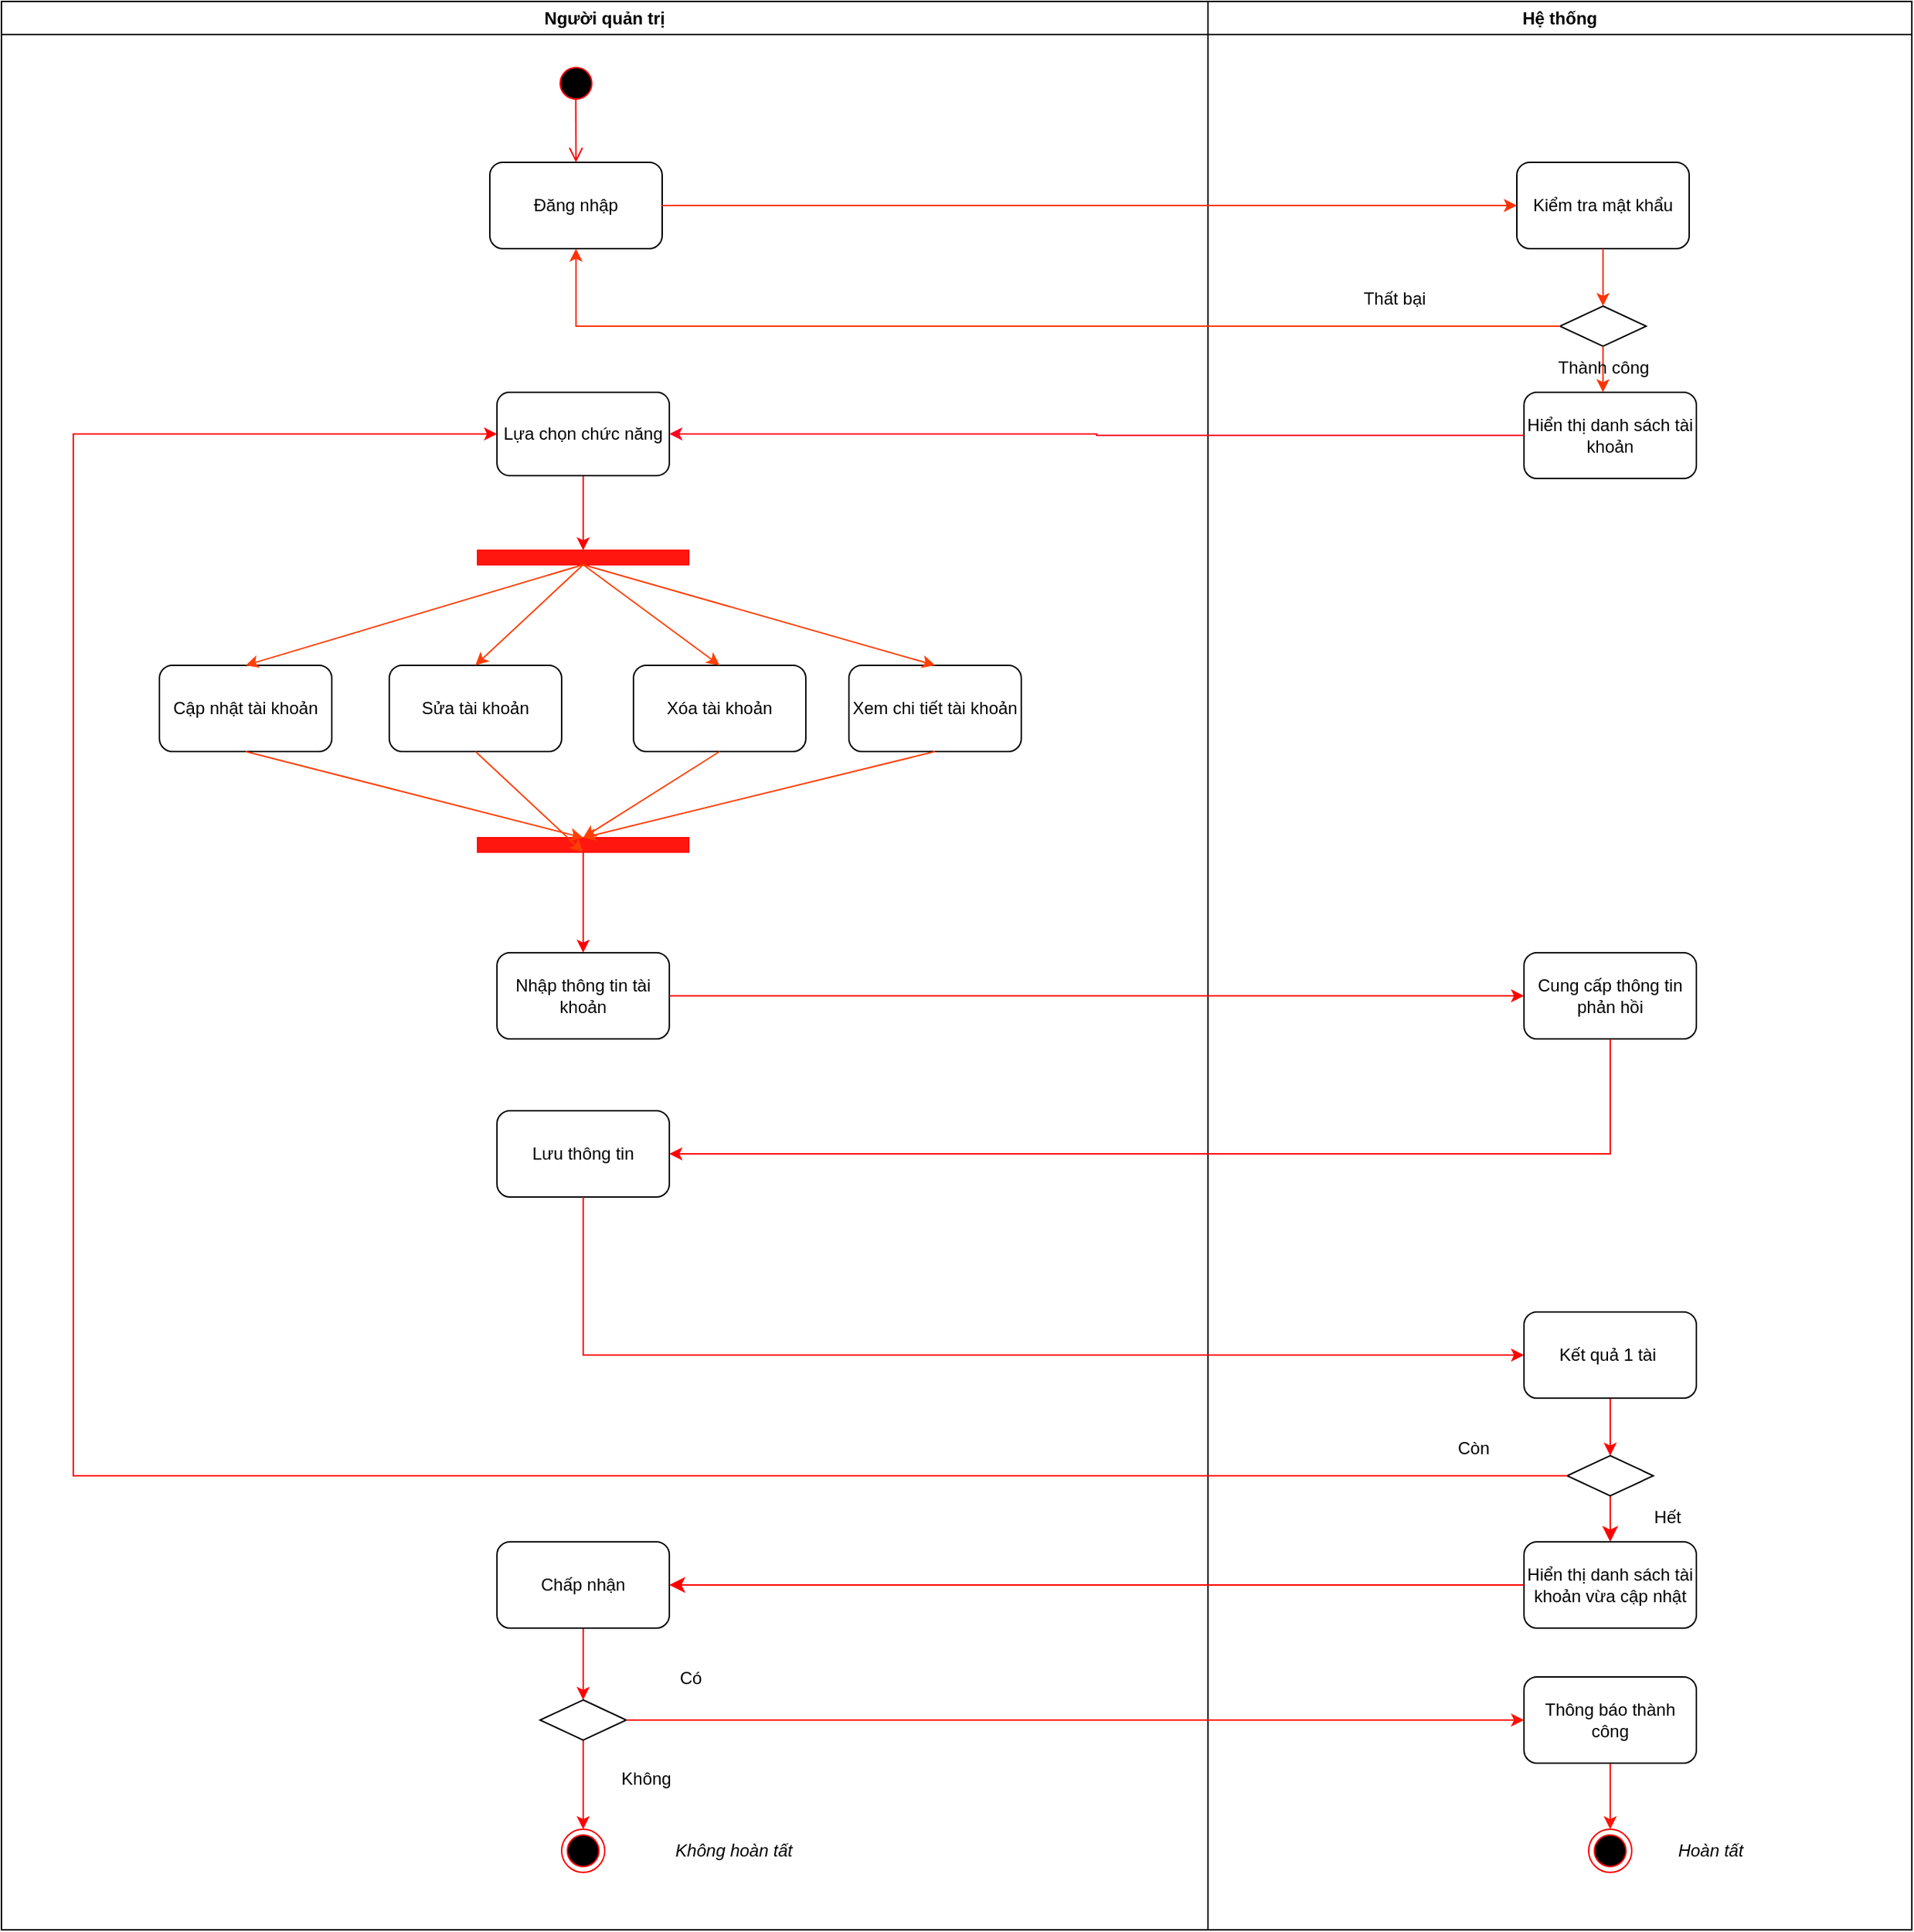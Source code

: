 <mxfile version="24.8.4">
  <diagram name="Page-1" id="e7e014a7-5840-1c2e-5031-d8a46d1fe8dd">
    <mxGraphModel dx="2452" dy="1520" grid="1" gridSize="10" guides="1" tooltips="1" connect="1" arrows="1" fold="1" page="1" pageScale="1" pageWidth="1169" pageHeight="826" background="none" math="0" shadow="0">
      <root>
        <mxCell id="0" />
        <mxCell id="1" parent="0" />
        <mxCell id="Qxw2lgqlcIB9Uphx4dC0-41" value="Người quản trị" style="swimlane;whiteSpace=wrap" vertex="1" parent="1">
          <mxGeometry x="-80" y="128" width="840" height="1342" as="geometry" />
        </mxCell>
        <mxCell id="Qxw2lgqlcIB9Uphx4dC0-42" value="" style="ellipse;shape=startState;fillColor=#000000;strokeColor=#ff0000;" vertex="1" parent="Qxw2lgqlcIB9Uphx4dC0-41">
          <mxGeometry x="385" y="42" width="30" height="30" as="geometry" />
        </mxCell>
        <mxCell id="Qxw2lgqlcIB9Uphx4dC0-43" value="Đăng nhập" style="rounded=1;whiteSpace=wrap;html=1;" vertex="1" parent="Qxw2lgqlcIB9Uphx4dC0-41">
          <mxGeometry x="339.997" y="112" width="120" height="60" as="geometry" />
        </mxCell>
        <mxCell id="Qxw2lgqlcIB9Uphx4dC0-44" value="" style="edgeStyle=elbowEdgeStyle;elbow=horizontal;verticalAlign=bottom;endArrow=open;endSize=8;strokeColor=#FF0000;endFill=1;rounded=0;exitX=0.562;exitY=0.836;exitDx=0;exitDy=0;exitPerimeter=0;" edge="1" parent="Qxw2lgqlcIB9Uphx4dC0-41">
          <mxGeometry x="100" y="40" as="geometry">
            <mxPoint x="399.97" y="112" as="targetPoint" />
            <mxPoint x="399.83" y="67.08" as="sourcePoint" />
          </mxGeometry>
        </mxCell>
        <mxCell id="Qxw2lgqlcIB9Uphx4dC0-45" value="" style="edgeStyle=orthogonalEdgeStyle;rounded=0;orthogonalLoop=1;jettySize=auto;html=1;strokeColor=#FF0000;fillColor=#FF2605;" edge="1" parent="Qxw2lgqlcIB9Uphx4dC0-41" source="Qxw2lgqlcIB9Uphx4dC0-46" target="Qxw2lgqlcIB9Uphx4dC0-47">
          <mxGeometry relative="1" as="geometry" />
        </mxCell>
        <mxCell id="Qxw2lgqlcIB9Uphx4dC0-46" value="Lựa chọn chức năng" style="rounded=1;whiteSpace=wrap;html=1;" vertex="1" parent="Qxw2lgqlcIB9Uphx4dC0-41">
          <mxGeometry x="345" y="272" width="120" height="58" as="geometry" />
        </mxCell>
        <mxCell id="Qxw2lgqlcIB9Uphx4dC0-47" value="" style="whiteSpace=wrap;html=1;rounded=0;shadow=0;comic=0;labelBackgroundColor=none;strokeWidth=1;fillColor=#FF170F;fontFamily=Verdana;fontSize=12;align=center;rotation=0;strokeColor=#FF0800;" vertex="1" parent="Qxw2lgqlcIB9Uphx4dC0-41">
          <mxGeometry x="331.5" y="382" width="147" height="10" as="geometry" />
        </mxCell>
        <mxCell id="Qxw2lgqlcIB9Uphx4dC0-48" value="Cập nhật tài khoản" style="rounded=1;whiteSpace=wrap;html=1;" vertex="1" parent="Qxw2lgqlcIB9Uphx4dC0-41">
          <mxGeometry x="110" y="462" width="120" height="60" as="geometry" />
        </mxCell>
        <mxCell id="Qxw2lgqlcIB9Uphx4dC0-49" value="Sửa tài khoản" style="rounded=1;whiteSpace=wrap;html=1;" vertex="1" parent="Qxw2lgqlcIB9Uphx4dC0-41">
          <mxGeometry x="270" y="462" width="120" height="60" as="geometry" />
        </mxCell>
        <mxCell id="Qxw2lgqlcIB9Uphx4dC0-50" value="Xóa tài khoản" style="rounded=1;whiteSpace=wrap;html=1;" vertex="1" parent="Qxw2lgqlcIB9Uphx4dC0-41">
          <mxGeometry x="440" y="462" width="120" height="60" as="geometry" />
        </mxCell>
        <mxCell id="Qxw2lgqlcIB9Uphx4dC0-51" value="Xem chi tiết tài khoản" style="rounded=1;whiteSpace=wrap;html=1;" vertex="1" parent="Qxw2lgqlcIB9Uphx4dC0-41">
          <mxGeometry x="590" y="462" width="120" height="60" as="geometry" />
        </mxCell>
        <mxCell id="Qxw2lgqlcIB9Uphx4dC0-52" value="" style="edgeStyle=orthogonalEdgeStyle;rounded=0;orthogonalLoop=1;jettySize=auto;html=1;strokeColor=#FF0000;fillColor=#FF2605;" edge="1" parent="Qxw2lgqlcIB9Uphx4dC0-41" source="Qxw2lgqlcIB9Uphx4dC0-53" target="Qxw2lgqlcIB9Uphx4dC0-54">
          <mxGeometry relative="1" as="geometry" />
        </mxCell>
        <mxCell id="Qxw2lgqlcIB9Uphx4dC0-53" value="" style="whiteSpace=wrap;html=1;rounded=0;shadow=0;comic=0;labelBackgroundColor=none;strokeWidth=1;fillColor=#FF170F;fontFamily=Verdana;fontSize=12;align=center;rotation=0;strokeColor=#FF0800;" vertex="1" parent="Qxw2lgqlcIB9Uphx4dC0-41">
          <mxGeometry x="331.5" y="582" width="147" height="10" as="geometry" />
        </mxCell>
        <mxCell id="Qxw2lgqlcIB9Uphx4dC0-54" value="Nhập thông tin tài khoản" style="rounded=1;whiteSpace=wrap;html=1;" vertex="1" parent="Qxw2lgqlcIB9Uphx4dC0-41">
          <mxGeometry x="345" y="662" width="120" height="60" as="geometry" />
        </mxCell>
        <mxCell id="Qxw2lgqlcIB9Uphx4dC0-55" value="Lưu thông tin" style="rounded=1;whiteSpace=wrap;html=1;" vertex="1" parent="Qxw2lgqlcIB9Uphx4dC0-41">
          <mxGeometry x="345" y="772" width="120" height="60" as="geometry" />
        </mxCell>
        <mxCell id="Qxw2lgqlcIB9Uphx4dC0-56" value="" style="edgeStyle=orthogonalEdgeStyle;rounded=0;orthogonalLoop=1;jettySize=auto;html=1;strokeColor=#FF0000;fillColor=#FF0000;" edge="1" parent="Qxw2lgqlcIB9Uphx4dC0-41" source="Qxw2lgqlcIB9Uphx4dC0-57" target="Qxw2lgqlcIB9Uphx4dC0-59">
          <mxGeometry relative="1" as="geometry" />
        </mxCell>
        <mxCell id="Qxw2lgqlcIB9Uphx4dC0-57" value="Chấp nhận" style="rounded=1;whiteSpace=wrap;html=1;" vertex="1" parent="Qxw2lgqlcIB9Uphx4dC0-41">
          <mxGeometry x="345" y="1072" width="120" height="60" as="geometry" />
        </mxCell>
        <mxCell id="Qxw2lgqlcIB9Uphx4dC0-58" value="" style="edgeStyle=orthogonalEdgeStyle;rounded=0;orthogonalLoop=1;jettySize=auto;html=1;strokeColor=#FF0000;fillColor=#FF0000;" edge="1" parent="Qxw2lgqlcIB9Uphx4dC0-41" source="Qxw2lgqlcIB9Uphx4dC0-59" target="Qxw2lgqlcIB9Uphx4dC0-60">
          <mxGeometry relative="1" as="geometry" />
        </mxCell>
        <mxCell id="Qxw2lgqlcIB9Uphx4dC0-59" value="" style="rhombus;whiteSpace=wrap;html=1;" vertex="1" parent="Qxw2lgqlcIB9Uphx4dC0-41">
          <mxGeometry x="375" y="1182" width="60" height="28" as="geometry" />
        </mxCell>
        <mxCell id="Qxw2lgqlcIB9Uphx4dC0-60" value="" style="ellipse;html=1;shape=endState;fillColor=#000000;strokeColor=#ff0000;" vertex="1" parent="Qxw2lgqlcIB9Uphx4dC0-41">
          <mxGeometry x="390" y="1272" width="30" height="30" as="geometry" />
        </mxCell>
        <mxCell id="Qxw2lgqlcIB9Uphx4dC0-61" value="" style="endArrow=classic;html=1;rounded=0;exitX=0.5;exitY=1;exitDx=0;exitDy=0;entryX=0.5;entryY=0;entryDx=0;entryDy=0;fillColor=#FF0505;strokeColor=#FF3F05;" edge="1" parent="Qxw2lgqlcIB9Uphx4dC0-41" source="Qxw2lgqlcIB9Uphx4dC0-47" target="Qxw2lgqlcIB9Uphx4dC0-48">
          <mxGeometry width="50" height="50" relative="1" as="geometry">
            <mxPoint x="405" y="398" as="sourcePoint" />
            <mxPoint x="160" y="462" as="targetPoint" />
          </mxGeometry>
        </mxCell>
        <mxCell id="Qxw2lgqlcIB9Uphx4dC0-62" value="" style="endArrow=classic;html=1;rounded=0;exitX=0.5;exitY=1;exitDx=0;exitDy=0;entryX=0.5;entryY=0;entryDx=0;entryDy=0;fillColor=#FF0505;strokeColor=#FF3F05;" edge="1" parent="Qxw2lgqlcIB9Uphx4dC0-41" source="Qxw2lgqlcIB9Uphx4dC0-47" target="Qxw2lgqlcIB9Uphx4dC0-49">
          <mxGeometry width="50" height="50" relative="1" as="geometry">
            <mxPoint x="470" y="372" as="sourcePoint" />
            <mxPoint x="225" y="436" as="targetPoint" />
          </mxGeometry>
        </mxCell>
        <mxCell id="Qxw2lgqlcIB9Uphx4dC0-63" value="" style="endArrow=classic;html=1;rounded=0;exitX=0.5;exitY=1;exitDx=0;exitDy=0;entryX=0.5;entryY=0;entryDx=0;entryDy=0;fillColor=#FF0505;strokeColor=#FF3F05;" edge="1" parent="Qxw2lgqlcIB9Uphx4dC0-41" source="Qxw2lgqlcIB9Uphx4dC0-47" target="Qxw2lgqlcIB9Uphx4dC0-51">
          <mxGeometry width="50" height="50" relative="1" as="geometry">
            <mxPoint x="490" y="392" as="sourcePoint" />
            <mxPoint x="245" y="456" as="targetPoint" />
          </mxGeometry>
        </mxCell>
        <mxCell id="Qxw2lgqlcIB9Uphx4dC0-64" value="" style="endArrow=classic;html=1;rounded=0;exitX=0.5;exitY=1;exitDx=0;exitDy=0;entryX=0.5;entryY=0;entryDx=0;entryDy=0;fillColor=#FF0505;strokeColor=#FF3F05;" edge="1" parent="Qxw2lgqlcIB9Uphx4dC0-41" source="Qxw2lgqlcIB9Uphx4dC0-48" target="Qxw2lgqlcIB9Uphx4dC0-53">
          <mxGeometry width="50" height="50" relative="1" as="geometry">
            <mxPoint x="395" y="582" as="sourcePoint" />
            <mxPoint x="150" y="646" as="targetPoint" />
          </mxGeometry>
        </mxCell>
        <mxCell id="Qxw2lgqlcIB9Uphx4dC0-65" value="" style="endArrow=classic;html=1;rounded=0;exitX=0.5;exitY=1;exitDx=0;exitDy=0;entryX=0.5;entryY=0;entryDx=0;entryDy=0;fillColor=#FF0505;strokeColor=#FF3F05;" edge="1" parent="Qxw2lgqlcIB9Uphx4dC0-41" source="Qxw2lgqlcIB9Uphx4dC0-50" target="Qxw2lgqlcIB9Uphx4dC0-53">
          <mxGeometry width="50" height="50" relative="1" as="geometry">
            <mxPoint x="190" y="542" as="sourcePoint" />
            <mxPoint x="425" y="602" as="targetPoint" />
          </mxGeometry>
        </mxCell>
        <mxCell id="Qxw2lgqlcIB9Uphx4dC0-66" value="" style="endArrow=classic;html=1;rounded=0;exitX=0.5;exitY=1;exitDx=0;exitDy=0;fillColor=#FF0505;strokeColor=#FF3F05;entryX=0.5;entryY=0;entryDx=0;entryDy=0;" edge="1" parent="Qxw2lgqlcIB9Uphx4dC0-41" source="Qxw2lgqlcIB9Uphx4dC0-51" target="Qxw2lgqlcIB9Uphx4dC0-53">
          <mxGeometry width="50" height="50" relative="1" as="geometry">
            <mxPoint x="200" y="552" as="sourcePoint" />
            <mxPoint x="405" y="585" as="targetPoint" />
          </mxGeometry>
        </mxCell>
        <mxCell id="Qxw2lgqlcIB9Uphx4dC0-67" value="" style="endArrow=classic;html=1;rounded=0;fillColor=#FF0505;strokeColor=#FF3F05;exitX=0.5;exitY=1;exitDx=0;exitDy=0;entryX=0.5;entryY=0;entryDx=0;entryDy=0;" edge="1" parent="Qxw2lgqlcIB9Uphx4dC0-41" source="Qxw2lgqlcIB9Uphx4dC0-47" target="Qxw2lgqlcIB9Uphx4dC0-50">
          <mxGeometry width="50" height="50" relative="1" as="geometry">
            <mxPoint x="540" y="392" as="sourcePoint" />
            <mxPoint x="375" y="446" as="targetPoint" />
          </mxGeometry>
        </mxCell>
        <mxCell id="Qxw2lgqlcIB9Uphx4dC0-68" value="" style="endArrow=classic;html=1;rounded=0;exitX=0.5;exitY=1;exitDx=0;exitDy=0;fillColor=#FF0505;strokeColor=#FF3F05;entryX=0.5;entryY=1;entryDx=0;entryDy=0;" edge="1" parent="Qxw2lgqlcIB9Uphx4dC0-41" source="Qxw2lgqlcIB9Uphx4dC0-49" target="Qxw2lgqlcIB9Uphx4dC0-53">
          <mxGeometry width="50" height="50" relative="1" as="geometry">
            <mxPoint x="320" y="532" as="sourcePoint" />
            <mxPoint x="540" y="582" as="targetPoint" />
          </mxGeometry>
        </mxCell>
        <mxCell id="Qxw2lgqlcIB9Uphx4dC0-69" value="Có" style="text;html=1;align=center;verticalAlign=middle;whiteSpace=wrap;rounded=0;" vertex="1" parent="Qxw2lgqlcIB9Uphx4dC0-41">
          <mxGeometry x="450" y="1152" width="60" height="30" as="geometry" />
        </mxCell>
        <mxCell id="Qxw2lgqlcIB9Uphx4dC0-70" value="Không" style="text;html=1;align=center;verticalAlign=middle;whiteSpace=wrap;rounded=0;" vertex="1" parent="Qxw2lgqlcIB9Uphx4dC0-41">
          <mxGeometry x="418.5" y="1222" width="60" height="30" as="geometry" />
        </mxCell>
        <mxCell id="Qxw2lgqlcIB9Uphx4dC0-71" value="Không hoàn tất" style="text;html=1;align=center;verticalAlign=middle;whiteSpace=wrap;rounded=0;fontStyle=2" vertex="1" parent="Qxw2lgqlcIB9Uphx4dC0-41">
          <mxGeometry x="460" y="1272" width="100" height="30" as="geometry" />
        </mxCell>
        <mxCell id="Qxw2lgqlcIB9Uphx4dC0-72" value="Hệ thống" style="swimlane;whiteSpace=wrap" vertex="1" parent="1">
          <mxGeometry x="760" y="128" width="490" height="1342" as="geometry" />
        </mxCell>
        <mxCell id="Qxw2lgqlcIB9Uphx4dC0-73" value="Kiểm tra mật khẩu" style="rounded=1;whiteSpace=wrap;html=1;" vertex="1" parent="Qxw2lgqlcIB9Uphx4dC0-72">
          <mxGeometry x="215" y="112" width="120" height="60" as="geometry" />
        </mxCell>
        <mxCell id="Qxw2lgqlcIB9Uphx4dC0-74" value="" style="rhombus;whiteSpace=wrap;html=1;" vertex="1" parent="Qxw2lgqlcIB9Uphx4dC0-72">
          <mxGeometry x="245" y="212" width="60" height="28" as="geometry" />
        </mxCell>
        <mxCell id="Qxw2lgqlcIB9Uphx4dC0-75" style="edgeStyle=orthogonalEdgeStyle;rounded=0;orthogonalLoop=1;jettySize=auto;html=1;exitX=0.5;exitY=1;exitDx=0;exitDy=0;entryX=0.5;entryY=0;entryDx=0;entryDy=0;fillColor=#FF1C03;strokeColor=#FF3300;" edge="1" parent="Qxw2lgqlcIB9Uphx4dC0-72" source="Qxw2lgqlcIB9Uphx4dC0-73" target="Qxw2lgqlcIB9Uphx4dC0-74">
          <mxGeometry relative="1" as="geometry">
            <mxPoint x="-270" y="232" as="sourcePoint" />
            <mxPoint x="290" y="232" as="targetPoint" />
          </mxGeometry>
        </mxCell>
        <mxCell id="Qxw2lgqlcIB9Uphx4dC0-76" value="Hiển thị danh sách tài khoản" style="rounded=1;whiteSpace=wrap;html=1;" vertex="1" parent="Qxw2lgqlcIB9Uphx4dC0-72">
          <mxGeometry x="220" y="272" width="120" height="60" as="geometry" />
        </mxCell>
        <mxCell id="Qxw2lgqlcIB9Uphx4dC0-77" style="edgeStyle=orthogonalEdgeStyle;rounded=0;orthogonalLoop=1;jettySize=auto;html=1;entryX=0.458;entryY=0;entryDx=0;entryDy=0;fillColor=#FF1C03;strokeColor=#FF3300;exitX=0.5;exitY=1;exitDx=0;exitDy=0;entryPerimeter=0;" edge="1" parent="Qxw2lgqlcIB9Uphx4dC0-72" source="Qxw2lgqlcIB9Uphx4dC0-74" target="Qxw2lgqlcIB9Uphx4dC0-76">
          <mxGeometry relative="1" as="geometry">
            <mxPoint x="310" y="192" as="sourcePoint" />
            <mxPoint x="285" y="222" as="targetPoint" />
          </mxGeometry>
        </mxCell>
        <mxCell id="Qxw2lgqlcIB9Uphx4dC0-78" value="Cung cấp thông tin phản hồi" style="rounded=1;whiteSpace=wrap;html=1;" vertex="1" parent="Qxw2lgqlcIB9Uphx4dC0-72">
          <mxGeometry x="220" y="662" width="120" height="60" as="geometry" />
        </mxCell>
        <mxCell id="Qxw2lgqlcIB9Uphx4dC0-79" value="" style="edgeStyle=orthogonalEdgeStyle;rounded=0;orthogonalLoop=1;jettySize=auto;html=1;strokeColor=#FF0000;fillColor=#FF0000;" edge="1" parent="Qxw2lgqlcIB9Uphx4dC0-72" source="Qxw2lgqlcIB9Uphx4dC0-80" target="Qxw2lgqlcIB9Uphx4dC0-81">
          <mxGeometry relative="1" as="geometry" />
        </mxCell>
        <mxCell id="Qxw2lgqlcIB9Uphx4dC0-80" value="Kết quả 1 tài&amp;nbsp;" style="rounded=1;whiteSpace=wrap;html=1;" vertex="1" parent="Qxw2lgqlcIB9Uphx4dC0-72">
          <mxGeometry x="220" y="912" width="120" height="60" as="geometry" />
        </mxCell>
        <mxCell id="Qxw2lgqlcIB9Uphx4dC0-100" value="" style="edgeStyle=none;curved=1;rounded=0;orthogonalLoop=1;jettySize=auto;html=1;fontSize=12;startSize=8;endSize=8;strokeColor=#ff0000;labelBackgroundColor=#ff0000;" edge="1" parent="Qxw2lgqlcIB9Uphx4dC0-72" source="Qxw2lgqlcIB9Uphx4dC0-81" target="Qxw2lgqlcIB9Uphx4dC0-99">
          <mxGeometry relative="1" as="geometry" />
        </mxCell>
        <mxCell id="Qxw2lgqlcIB9Uphx4dC0-81" value="" style="rhombus;whiteSpace=wrap;html=1;" vertex="1" parent="Qxw2lgqlcIB9Uphx4dC0-72">
          <mxGeometry x="250" y="1012" width="60" height="28" as="geometry" />
        </mxCell>
        <mxCell id="Qxw2lgqlcIB9Uphx4dC0-82" value="" style="ellipse;html=1;shape=endState;fillColor=#000000;strokeColor=#ff0000;" vertex="1" parent="Qxw2lgqlcIB9Uphx4dC0-72">
          <mxGeometry x="265" y="1272" width="30" height="30" as="geometry" />
        </mxCell>
        <mxCell id="Qxw2lgqlcIB9Uphx4dC0-83" value="" style="edgeStyle=orthogonalEdgeStyle;rounded=0;orthogonalLoop=1;jettySize=auto;html=1;strokeColor=#FF1303;fillColor=#FF2008;" edge="1" parent="Qxw2lgqlcIB9Uphx4dC0-72" source="Qxw2lgqlcIB9Uphx4dC0-84" target="Qxw2lgqlcIB9Uphx4dC0-82">
          <mxGeometry relative="1" as="geometry" />
        </mxCell>
        <mxCell id="Qxw2lgqlcIB9Uphx4dC0-84" value="Thông báo thành công" style="rounded=1;whiteSpace=wrap;html=1;" vertex="1" parent="Qxw2lgqlcIB9Uphx4dC0-72">
          <mxGeometry x="220" y="1166" width="120" height="60" as="geometry" />
        </mxCell>
        <mxCell id="Qxw2lgqlcIB9Uphx4dC0-85" value="Còn" style="text;html=1;align=center;verticalAlign=middle;whiteSpace=wrap;rounded=0;" vertex="1" parent="Qxw2lgqlcIB9Uphx4dC0-72">
          <mxGeometry x="155" y="992" width="60" height="30" as="geometry" />
        </mxCell>
        <mxCell id="Qxw2lgqlcIB9Uphx4dC0-86" value="Hết" style="text;html=1;align=center;verticalAlign=middle;whiteSpace=wrap;rounded=0;" vertex="1" parent="Qxw2lgqlcIB9Uphx4dC0-72">
          <mxGeometry x="290" y="1040" width="60" height="30" as="geometry" />
        </mxCell>
        <mxCell id="Qxw2lgqlcIB9Uphx4dC0-87" value="Hoàn tất" style="text;html=1;align=center;verticalAlign=middle;whiteSpace=wrap;rounded=0;fontStyle=2" vertex="1" parent="Qxw2lgqlcIB9Uphx4dC0-72">
          <mxGeometry x="320" y="1272" width="60" height="30" as="geometry" />
        </mxCell>
        <mxCell id="Qxw2lgqlcIB9Uphx4dC0-88" value="Thất bại" style="text;html=1;align=center;verticalAlign=middle;whiteSpace=wrap;rounded=0;" vertex="1" parent="Qxw2lgqlcIB9Uphx4dC0-72">
          <mxGeometry x="100" y="192" width="60" height="30" as="geometry" />
        </mxCell>
        <mxCell id="Qxw2lgqlcIB9Uphx4dC0-89" value="Thành công" style="text;html=1;align=center;verticalAlign=middle;whiteSpace=wrap;rounded=0;" vertex="1" parent="Qxw2lgqlcIB9Uphx4dC0-72">
          <mxGeometry x="232.5" y="240" width="85" height="30" as="geometry" />
        </mxCell>
        <mxCell id="Qxw2lgqlcIB9Uphx4dC0-99" value="Hiển thị danh sách tài khoản vừa cập nhật" style="rounded=1;whiteSpace=wrap;html=1;" vertex="1" parent="Qxw2lgqlcIB9Uphx4dC0-72">
          <mxGeometry x="220" y="1072" width="120" height="60" as="geometry" />
        </mxCell>
        <mxCell id="Qxw2lgqlcIB9Uphx4dC0-90" style="edgeStyle=orthogonalEdgeStyle;rounded=0;orthogonalLoop=1;jettySize=auto;html=1;exitX=1;exitY=0.5;exitDx=0;exitDy=0;entryX=0;entryY=0.5;entryDx=0;entryDy=0;fillColor=#FF1C03;strokeColor=#FF3300;" edge="1" parent="1" source="Qxw2lgqlcIB9Uphx4dC0-43" target="Qxw2lgqlcIB9Uphx4dC0-73">
          <mxGeometry relative="1" as="geometry" />
        </mxCell>
        <mxCell id="Qxw2lgqlcIB9Uphx4dC0-91" style="edgeStyle=orthogonalEdgeStyle;rounded=0;orthogonalLoop=1;jettySize=auto;html=1;exitX=0;exitY=0.5;exitDx=0;exitDy=0;fillColor=#FF1C03;strokeColor=#FF3300;" edge="1" parent="1" source="Qxw2lgqlcIB9Uphx4dC0-74" target="Qxw2lgqlcIB9Uphx4dC0-43">
          <mxGeometry relative="1" as="geometry">
            <mxPoint x="245" y="280" as="sourcePoint" />
            <mxPoint x="170" y="310" as="targetPoint" />
          </mxGeometry>
        </mxCell>
        <mxCell id="Qxw2lgqlcIB9Uphx4dC0-92" style="edgeStyle=orthogonalEdgeStyle;rounded=0;orthogonalLoop=1;jettySize=auto;html=1;strokeColor=#FF0022;fillColor=#FF2200;" edge="1" parent="1" source="Qxw2lgqlcIB9Uphx4dC0-76" target="Qxw2lgqlcIB9Uphx4dC0-46">
          <mxGeometry relative="1" as="geometry" />
        </mxCell>
        <mxCell id="Qxw2lgqlcIB9Uphx4dC0-93" style="edgeStyle=orthogonalEdgeStyle;rounded=0;orthogonalLoop=1;jettySize=auto;html=1;entryX=0;entryY=0.5;entryDx=0;entryDy=0;strokeColor=#FF0000;fillColor=#FF0000;" edge="1" parent="1" source="Qxw2lgqlcIB9Uphx4dC0-54" target="Qxw2lgqlcIB9Uphx4dC0-78">
          <mxGeometry relative="1" as="geometry" />
        </mxCell>
        <mxCell id="Qxw2lgqlcIB9Uphx4dC0-94" style="edgeStyle=orthogonalEdgeStyle;rounded=0;orthogonalLoop=1;jettySize=auto;html=1;entryX=1;entryY=0.5;entryDx=0;entryDy=0;strokeColor=#FF0000;fillColor=#FF0000;" edge="1" parent="1" source="Qxw2lgqlcIB9Uphx4dC0-78" target="Qxw2lgqlcIB9Uphx4dC0-55">
          <mxGeometry relative="1" as="geometry">
            <Array as="points">
              <mxPoint x="1040" y="930" />
            </Array>
          </mxGeometry>
        </mxCell>
        <mxCell id="Qxw2lgqlcIB9Uphx4dC0-95" style="edgeStyle=orthogonalEdgeStyle;rounded=0;orthogonalLoop=1;jettySize=auto;html=1;entryX=0;entryY=0.5;entryDx=0;entryDy=0;strokeColor=#FF0000;fillColor=#FF0000;exitX=0.5;exitY=1;exitDx=0;exitDy=0;" edge="1" parent="1" source="Qxw2lgqlcIB9Uphx4dC0-55" target="Qxw2lgqlcIB9Uphx4dC0-80">
          <mxGeometry relative="1" as="geometry">
            <Array as="points">
              <mxPoint x="325" y="1070" />
            </Array>
          </mxGeometry>
        </mxCell>
        <mxCell id="Qxw2lgqlcIB9Uphx4dC0-97" style="edgeStyle=orthogonalEdgeStyle;rounded=0;orthogonalLoop=1;jettySize=auto;html=1;entryX=0;entryY=0.5;entryDx=0;entryDy=0;strokeColor=#FF0000;fillColor=#FF0000;" edge="1" parent="1" source="Qxw2lgqlcIB9Uphx4dC0-81" target="Qxw2lgqlcIB9Uphx4dC0-46">
          <mxGeometry relative="1" as="geometry">
            <Array as="points">
              <mxPoint x="-30" y="1154" />
              <mxPoint x="-30" y="429" />
            </Array>
          </mxGeometry>
        </mxCell>
        <mxCell id="Qxw2lgqlcIB9Uphx4dC0-98" style="edgeStyle=orthogonalEdgeStyle;rounded=0;orthogonalLoop=1;jettySize=auto;html=1;entryX=0;entryY=0.5;entryDx=0;entryDy=0;strokeColor=#FF1303;fillColor=#FF2008;" edge="1" parent="1" source="Qxw2lgqlcIB9Uphx4dC0-59" target="Qxw2lgqlcIB9Uphx4dC0-84">
          <mxGeometry relative="1" as="geometry" />
        </mxCell>
        <mxCell id="Qxw2lgqlcIB9Uphx4dC0-101" style="edgeStyle=none;curved=1;rounded=0;orthogonalLoop=1;jettySize=auto;html=1;fontSize=12;startSize=8;endSize=8;strokeColor=#ff0000;labelBackgroundColor=#ff0000;" edge="1" parent="1" source="Qxw2lgqlcIB9Uphx4dC0-99" target="Qxw2lgqlcIB9Uphx4dC0-57">
          <mxGeometry relative="1" as="geometry" />
        </mxCell>
      </root>
    </mxGraphModel>
  </diagram>
</mxfile>
